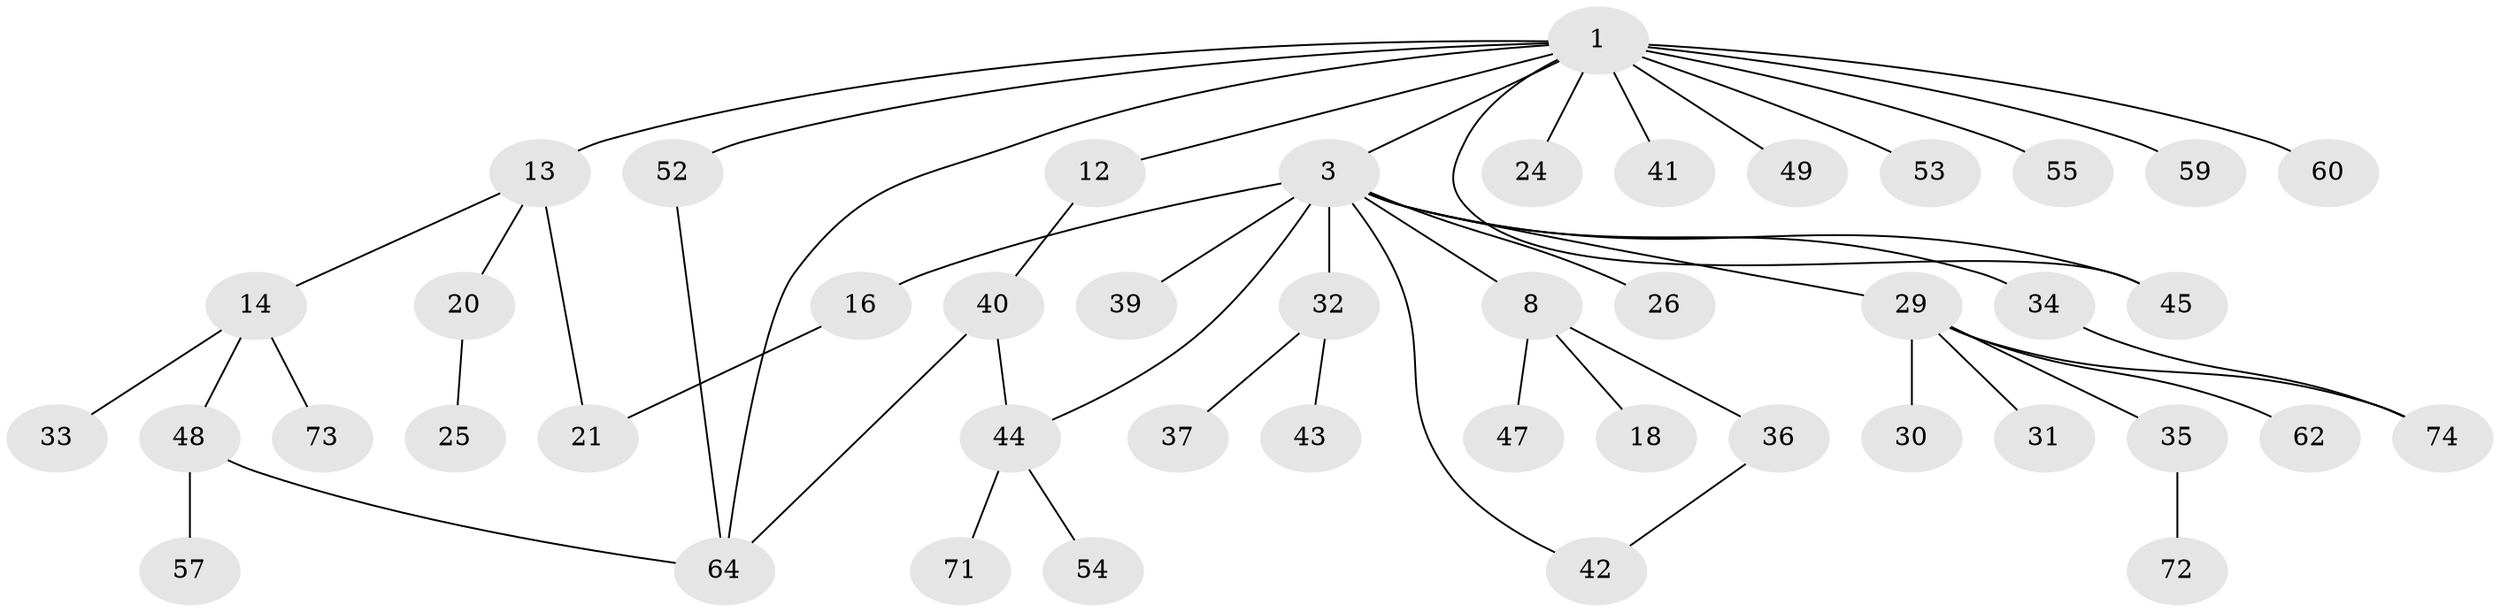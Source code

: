 // original degree distribution, {3: 0.17105263157894737, 6: 0.05263157894736842, 7: 0.013157894736842105, 8: 0.013157894736842105, 5: 0.02631578947368421, 2: 0.27631578947368424, 4: 0.05263157894736842, 1: 0.39473684210526316}
// Generated by graph-tools (version 1.1) at 2025/16/03/04/25 18:16:56]
// undirected, 45 vertices, 52 edges
graph export_dot {
graph [start="1"]
  node [color=gray90,style=filled];
  1 [super="+22+2+4"];
  3 [super="+28+5+11"];
  8 [super="+10"];
  12;
  13 [super="+27+15+66"];
  14 [super="+23"];
  16;
  18;
  20;
  21;
  24;
  25;
  26;
  29;
  30;
  31;
  32;
  33 [super="+65+75"];
  34;
  35;
  36;
  37;
  39;
  40;
  41;
  42;
  43;
  44 [super="+56"];
  45 [super="+46"];
  47;
  48;
  49 [super="+70"];
  52 [super="+61"];
  53 [super="+67"];
  54;
  55;
  57;
  59;
  60;
  62;
  64 [super="+68"];
  71;
  72;
  73;
  74;
  1 -- 3;
  1 -- 52;
  1 -- 24;
  1 -- 60;
  1 -- 64;
  1 -- 41 [weight=2];
  1 -- 12;
  1 -- 13 [weight=2];
  1 -- 49;
  1 -- 53;
  1 -- 55;
  1 -- 59 [weight=2];
  1 -- 45;
  3 -- 16;
  3 -- 26;
  3 -- 32;
  3 -- 29;
  3 -- 8;
  3 -- 44;
  3 -- 45 [weight=2];
  3 -- 34;
  3 -- 42;
  3 -- 39;
  8 -- 47;
  8 -- 18;
  8 -- 36;
  12 -- 40;
  13 -- 14;
  13 -- 21;
  13 -- 20;
  14 -- 73;
  14 -- 48;
  14 -- 33;
  16 -- 21;
  20 -- 25;
  29 -- 30;
  29 -- 31;
  29 -- 35;
  29 -- 62;
  29 -- 74;
  32 -- 37;
  32 -- 43;
  34 -- 74;
  35 -- 72;
  36 -- 42;
  40 -- 44;
  40 -- 64;
  44 -- 54;
  44 -- 71;
  48 -- 57;
  48 -- 64;
  52 -- 64;
}
